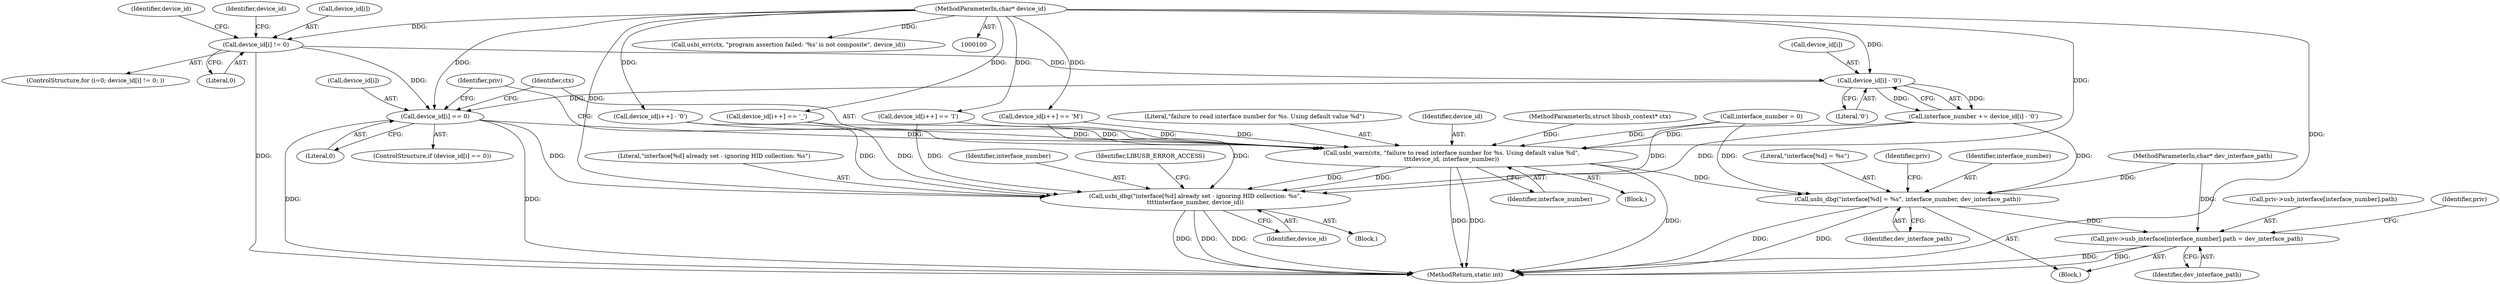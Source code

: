 digraph "1_Chrome_ac149a8d4371c0e01e0934fdd57b09e86f96b5b9_26@array" {
"1000184" [label="(Call,device_id[i] == 0)"];
"1000177" [label="(Call,device_id[i] - '0')"];
"1000137" [label="(Call,device_id[i] != 0)"];
"1000104" [label="(MethodParameterIn,char* device_id)"];
"1000190" [label="(Call,usbi_warn(ctx, \"failure to read interface number for %s. Using default value %d\",\n\t\t\tdevice_id, interface_number))"];
"1000211" [label="(Call,usbi_dbg(\"interface[%d] already set - ignoring HID collection: %s\",\n\t\t\t\tinterface_number, device_id))"];
"1000217" [label="(Call,usbi_dbg(\"interface[%d] = %s\", interface_number, dev_interface_path))"];
"1000221" [label="(Call,priv->usb_interface[interface_number].path = dev_interface_path)"];
"1000130" [label="(Call,interface_number = 0)"];
"1000219" [label="(Identifier,interface_number)"];
"1000145" [label="(Call,device_id[i++] == 'M')"];
"1000192" [label="(Literal,\"failure to read interface number for %s. Using default value %d\")"];
"1000185" [label="(Call,device_id[i])"];
"1000193" [label="(Identifier,device_id)"];
"1000186" [label="(Identifier,device_id)"];
"1000183" [label="(ControlStructure,if (device_id[i] == 0))"];
"1000212" [label="(Literal,\"interface[%d] already set - ignoring HID collection: %s\")"];
"1000189" [label="(Block,)"];
"1000222" [label="(Call,priv->usb_interface[interface_number].path)"];
"1000137" [label="(Call,device_id[i] != 0)"];
"1000221" [label="(Call,priv->usb_interface[interface_number].path = dev_interface_path)"];
"1000234" [label="(Identifier,priv)"];
"1000282" [label="(MethodReturn,static int)"];
"1000175" [label="(Call,interface_number += device_id[i] - '0')"];
"1000168" [label="(Call,device_id[i++] - '0')"];
"1000218" [label="(Literal,\"interface[%d] = %s\")"];
"1000124" [label="(Call,usbi_err(ctx, \"program assertion failed: '%s' is not composite\", device_id))"];
"1000177" [label="(Call,device_id[i] - '0')"];
"1000147" [label="(Identifier,device_id)"];
"1000152" [label="(Call,device_id[i++] == 'I')"];
"1000181" [label="(Literal,'0')"];
"1000190" [label="(Call,usbi_warn(ctx, \"failure to read interface number for %s. Using default value %d\",\n\t\t\tdevice_id, interface_number))"];
"1000194" [label="(Identifier,interface_number)"];
"1000184" [label="(Call,device_id[i] == 0)"];
"1000138" [label="(Call,device_id[i])"];
"1000214" [label="(Identifier,device_id)"];
"1000178" [label="(Call,device_id[i])"];
"1000220" [label="(Identifier,dev_interface_path)"];
"1000225" [label="(Identifier,priv)"];
"1000229" [label="(Identifier,dev_interface_path)"];
"1000188" [label="(Literal,0)"];
"1000158" [label="(Call,device_id[i++] == '_')"];
"1000211" [label="(Call,usbi_dbg(\"interface[%d] already set - ignoring HID collection: %s\",\n\t\t\t\tinterface_number, device_id))"];
"1000191" [label="(Identifier,ctx)"];
"1000213" [label="(Identifier,interface_number)"];
"1000101" [label="(MethodParameterIn,struct libusb_context* ctx)"];
"1000216" [label="(Identifier,LIBUSB_ERROR_ACCESS)"];
"1000141" [label="(Literal,0)"];
"1000107" [label="(Block,)"];
"1000104" [label="(MethodParameterIn,char* device_id)"];
"1000133" [label="(ControlStructure,for (i=0; device_id[i] != 0; ))"];
"1000200" [label="(Identifier,priv)"];
"1000103" [label="(MethodParameterIn,char* dev_interface_path)"];
"1000210" [label="(Block,)"];
"1000217" [label="(Call,usbi_dbg(\"interface[%d] = %s\", interface_number, dev_interface_path))"];
"1000184" -> "1000183"  [label="AST: "];
"1000184" -> "1000188"  [label="CFG: "];
"1000185" -> "1000184"  [label="AST: "];
"1000188" -> "1000184"  [label="AST: "];
"1000191" -> "1000184"  [label="CFG: "];
"1000200" -> "1000184"  [label="CFG: "];
"1000184" -> "1000282"  [label="DDG: "];
"1000184" -> "1000282"  [label="DDG: "];
"1000177" -> "1000184"  [label="DDG: "];
"1000137" -> "1000184"  [label="DDG: "];
"1000104" -> "1000184"  [label="DDG: "];
"1000184" -> "1000190"  [label="DDG: "];
"1000184" -> "1000211"  [label="DDG: "];
"1000177" -> "1000175"  [label="AST: "];
"1000177" -> "1000181"  [label="CFG: "];
"1000178" -> "1000177"  [label="AST: "];
"1000181" -> "1000177"  [label="AST: "];
"1000175" -> "1000177"  [label="CFG: "];
"1000177" -> "1000175"  [label="DDG: "];
"1000177" -> "1000175"  [label="DDG: "];
"1000137" -> "1000177"  [label="DDG: "];
"1000104" -> "1000177"  [label="DDG: "];
"1000137" -> "1000133"  [label="AST: "];
"1000137" -> "1000141"  [label="CFG: "];
"1000138" -> "1000137"  [label="AST: "];
"1000141" -> "1000137"  [label="AST: "];
"1000147" -> "1000137"  [label="CFG: "];
"1000186" -> "1000137"  [label="CFG: "];
"1000137" -> "1000282"  [label="DDG: "];
"1000104" -> "1000137"  [label="DDG: "];
"1000104" -> "1000100"  [label="AST: "];
"1000104" -> "1000282"  [label="DDG: "];
"1000104" -> "1000124"  [label="DDG: "];
"1000104" -> "1000145"  [label="DDG: "];
"1000104" -> "1000152"  [label="DDG: "];
"1000104" -> "1000158"  [label="DDG: "];
"1000104" -> "1000168"  [label="DDG: "];
"1000104" -> "1000190"  [label="DDG: "];
"1000104" -> "1000211"  [label="DDG: "];
"1000190" -> "1000189"  [label="AST: "];
"1000190" -> "1000194"  [label="CFG: "];
"1000191" -> "1000190"  [label="AST: "];
"1000192" -> "1000190"  [label="AST: "];
"1000193" -> "1000190"  [label="AST: "];
"1000194" -> "1000190"  [label="AST: "];
"1000200" -> "1000190"  [label="CFG: "];
"1000190" -> "1000282"  [label="DDG: "];
"1000190" -> "1000282"  [label="DDG: "];
"1000190" -> "1000282"  [label="DDG: "];
"1000101" -> "1000190"  [label="DDG: "];
"1000158" -> "1000190"  [label="DDG: "];
"1000168" -> "1000190"  [label="DDG: "];
"1000152" -> "1000190"  [label="DDG: "];
"1000145" -> "1000190"  [label="DDG: "];
"1000175" -> "1000190"  [label="DDG: "];
"1000130" -> "1000190"  [label="DDG: "];
"1000190" -> "1000211"  [label="DDG: "];
"1000190" -> "1000211"  [label="DDG: "];
"1000190" -> "1000217"  [label="DDG: "];
"1000211" -> "1000210"  [label="AST: "];
"1000211" -> "1000214"  [label="CFG: "];
"1000212" -> "1000211"  [label="AST: "];
"1000213" -> "1000211"  [label="AST: "];
"1000214" -> "1000211"  [label="AST: "];
"1000216" -> "1000211"  [label="CFG: "];
"1000211" -> "1000282"  [label="DDG: "];
"1000211" -> "1000282"  [label="DDG: "];
"1000211" -> "1000282"  [label="DDG: "];
"1000175" -> "1000211"  [label="DDG: "];
"1000130" -> "1000211"  [label="DDG: "];
"1000158" -> "1000211"  [label="DDG: "];
"1000168" -> "1000211"  [label="DDG: "];
"1000152" -> "1000211"  [label="DDG: "];
"1000145" -> "1000211"  [label="DDG: "];
"1000217" -> "1000107"  [label="AST: "];
"1000217" -> "1000220"  [label="CFG: "];
"1000218" -> "1000217"  [label="AST: "];
"1000219" -> "1000217"  [label="AST: "];
"1000220" -> "1000217"  [label="AST: "];
"1000225" -> "1000217"  [label="CFG: "];
"1000217" -> "1000282"  [label="DDG: "];
"1000217" -> "1000282"  [label="DDG: "];
"1000175" -> "1000217"  [label="DDG: "];
"1000130" -> "1000217"  [label="DDG: "];
"1000103" -> "1000217"  [label="DDG: "];
"1000217" -> "1000221"  [label="DDG: "];
"1000221" -> "1000107"  [label="AST: "];
"1000221" -> "1000229"  [label="CFG: "];
"1000222" -> "1000221"  [label="AST: "];
"1000229" -> "1000221"  [label="AST: "];
"1000234" -> "1000221"  [label="CFG: "];
"1000221" -> "1000282"  [label="DDG: "];
"1000221" -> "1000282"  [label="DDG: "];
"1000103" -> "1000221"  [label="DDG: "];
}
